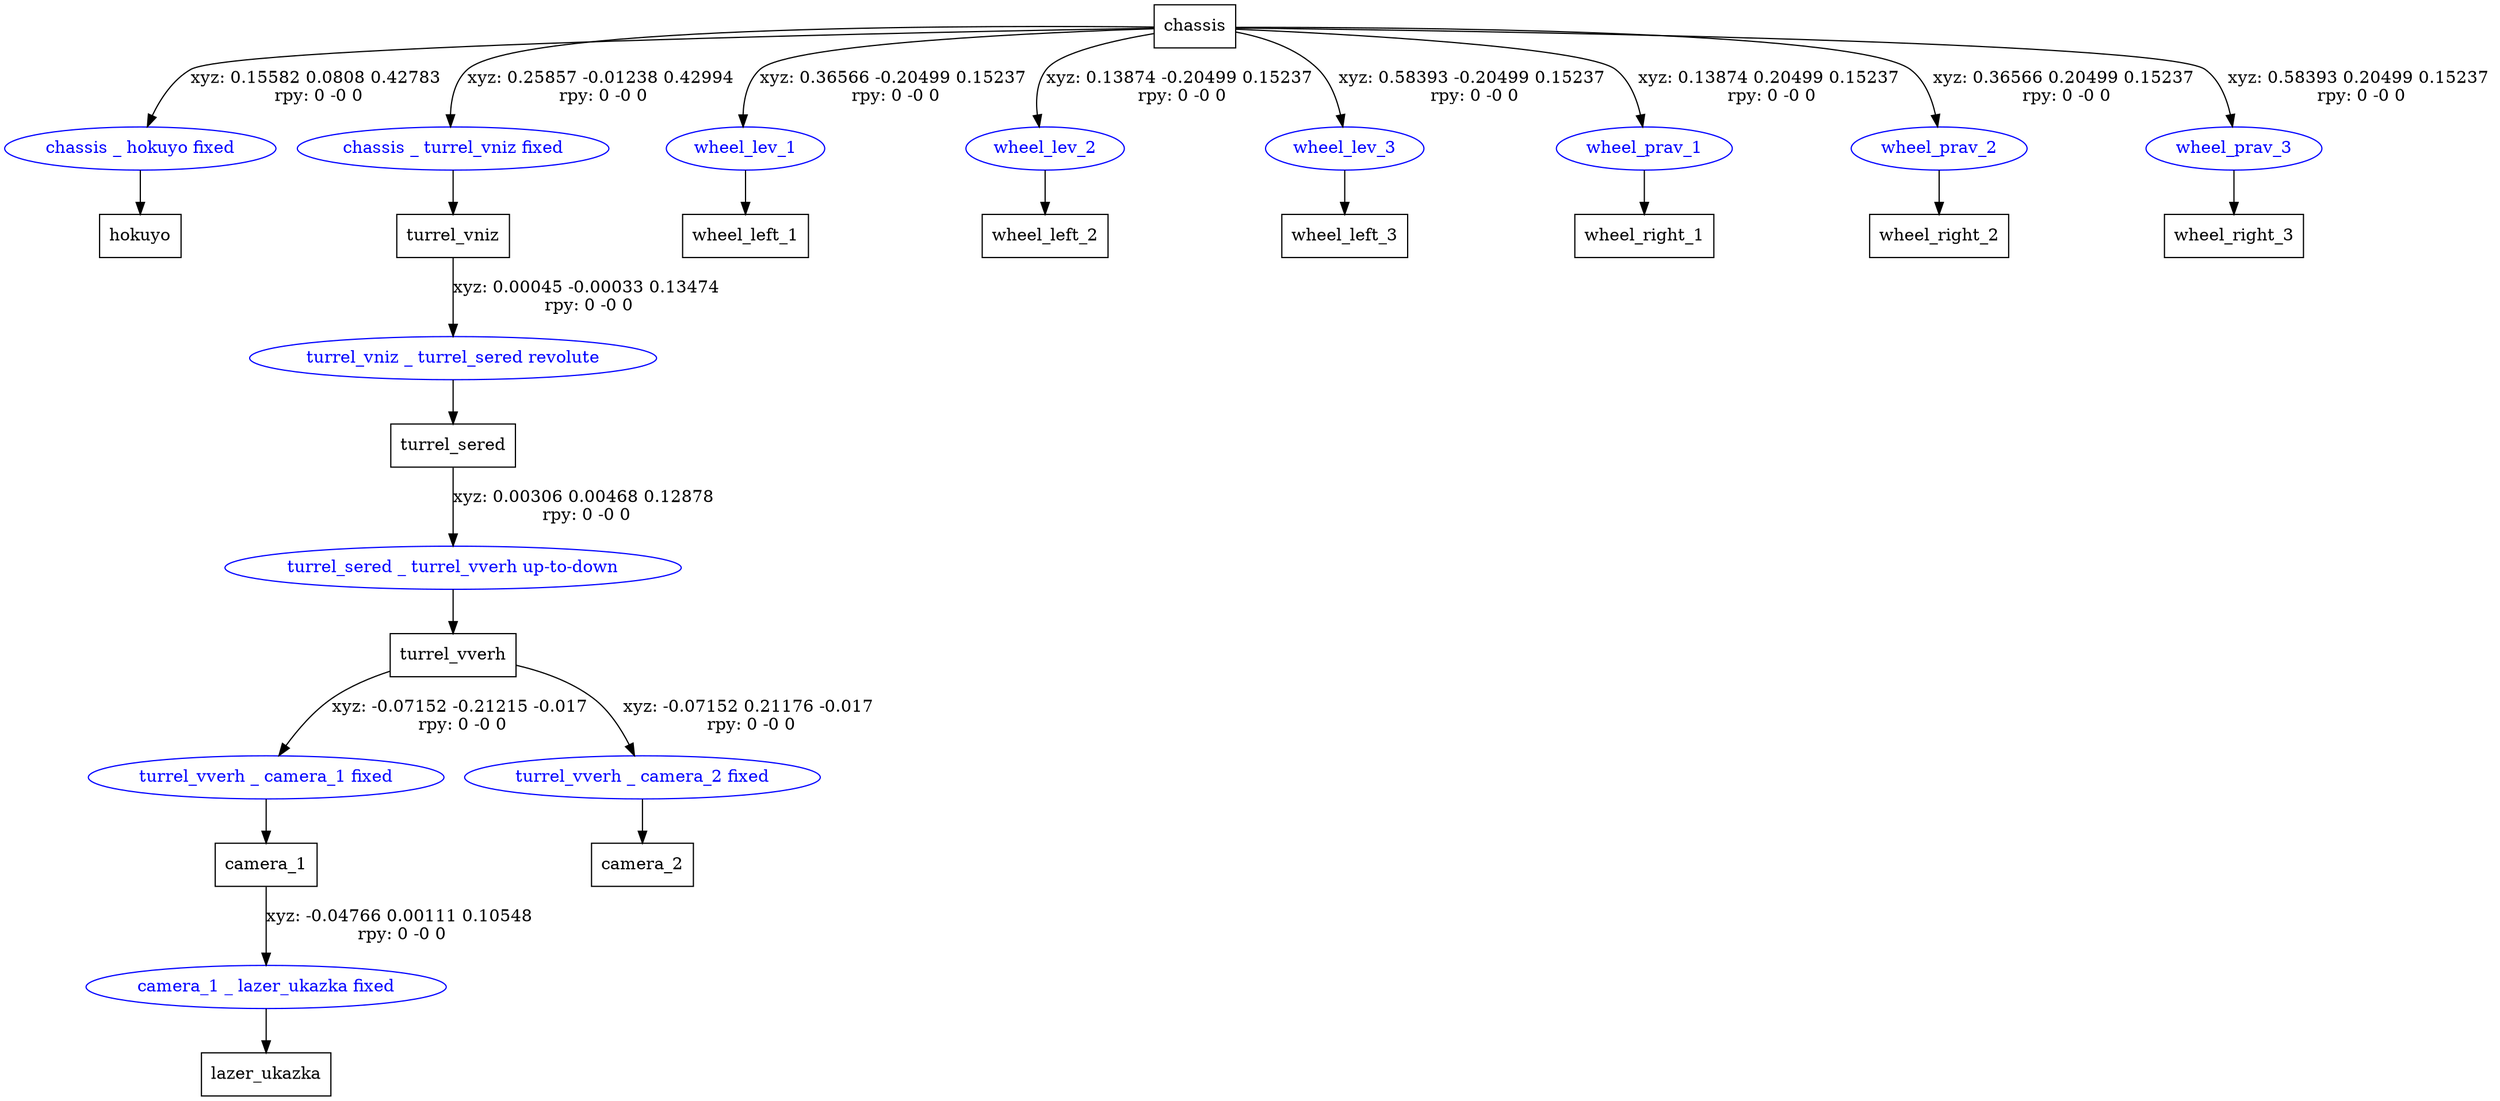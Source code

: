digraph G {
node [shape=box];
"chassis" [label="chassis"];
"hokuyo" [label="hokuyo"];
"turrel_vniz" [label="turrel_vniz"];
"turrel_sered" [label="turrel_sered"];
"turrel_vverh" [label="turrel_vverh"];
"camera_1" [label="camera_1"];
"lazer_ukazka" [label="lazer_ukazka"];
"camera_2" [label="camera_2"];
"wheel_left_1" [label="wheel_left_1"];
"wheel_left_2" [label="wheel_left_2"];
"wheel_left_3" [label="wheel_left_3"];
"wheel_right_1" [label="wheel_right_1"];
"wheel_right_2" [label="wheel_right_2"];
"wheel_right_3" [label="wheel_right_3"];
node [shape=ellipse, color=blue, fontcolor=blue];
"chassis" -> "chassis _ hokuyo fixed" [label="xyz: 0.15582 0.0808 0.42783 \nrpy: 0 -0 0"]
"chassis _ hokuyo fixed" -> "hokuyo"
"chassis" -> "chassis _ turrel_vniz fixed" [label="xyz: 0.25857 -0.01238 0.42994 \nrpy: 0 -0 0"]
"chassis _ turrel_vniz fixed" -> "turrel_vniz"
"turrel_vniz" -> "turrel_vniz _ turrel_sered revolute" [label="xyz: 0.00045 -0.00033 0.13474 \nrpy: 0 -0 0"]
"turrel_vniz _ turrel_sered revolute" -> "turrel_sered"
"turrel_sered" -> "turrel_sered _ turrel_vverh up-to-down" [label="xyz: 0.00306 0.00468 0.12878 \nrpy: 0 -0 0"]
"turrel_sered _ turrel_vverh up-to-down" -> "turrel_vverh"
"turrel_vverh" -> "turrel_vverh _ camera_1 fixed" [label="xyz: -0.07152 -0.21215 -0.017 \nrpy: 0 -0 0"]
"turrel_vverh _ camera_1 fixed" -> "camera_1"
"camera_1" -> "camera_1 _ lazer_ukazka fixed" [label="xyz: -0.04766 0.00111 0.10548 \nrpy: 0 -0 0"]
"camera_1 _ lazer_ukazka fixed" -> "lazer_ukazka"
"turrel_vverh" -> "turrel_vverh _ camera_2 fixed" [label="xyz: -0.07152 0.21176 -0.017 \nrpy: 0 -0 0"]
"turrel_vverh _ camera_2 fixed" -> "camera_2"
"chassis" -> "wheel_lev_1" [label="xyz: 0.36566 -0.20499 0.15237 \nrpy: 0 -0 0"]
"wheel_lev_1" -> "wheel_left_1"
"chassis" -> "wheel_lev_2" [label="xyz: 0.13874 -0.20499 0.15237 \nrpy: 0 -0 0"]
"wheel_lev_2" -> "wheel_left_2"
"chassis" -> "wheel_lev_3" [label="xyz: 0.58393 -0.20499 0.15237 \nrpy: 0 -0 0"]
"wheel_lev_3" -> "wheel_left_3"
"chassis" -> "wheel_prav_1" [label="xyz: 0.13874 0.20499 0.15237 \nrpy: 0 -0 0"]
"wheel_prav_1" -> "wheel_right_1"
"chassis" -> "wheel_prav_2" [label="xyz: 0.36566 0.20499 0.15237 \nrpy: 0 -0 0"]
"wheel_prav_2" -> "wheel_right_2"
"chassis" -> "wheel_prav_3" [label="xyz: 0.58393 0.20499 0.15237 \nrpy: 0 -0 0"]
"wheel_prav_3" -> "wheel_right_3"
}
